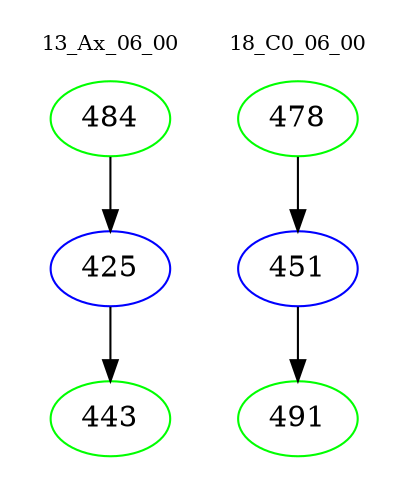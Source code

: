 digraph{
subgraph cluster_0 {
color = white
label = "13_Ax_06_00";
fontsize=10;
T0_484 [label="484", color="green"]
T0_484 -> T0_425 [color="black"]
T0_425 [label="425", color="blue"]
T0_425 -> T0_443 [color="black"]
T0_443 [label="443", color="green"]
}
subgraph cluster_1 {
color = white
label = "18_C0_06_00";
fontsize=10;
T1_478 [label="478", color="green"]
T1_478 -> T1_451 [color="black"]
T1_451 [label="451", color="blue"]
T1_451 -> T1_491 [color="black"]
T1_491 [label="491", color="green"]
}
}
